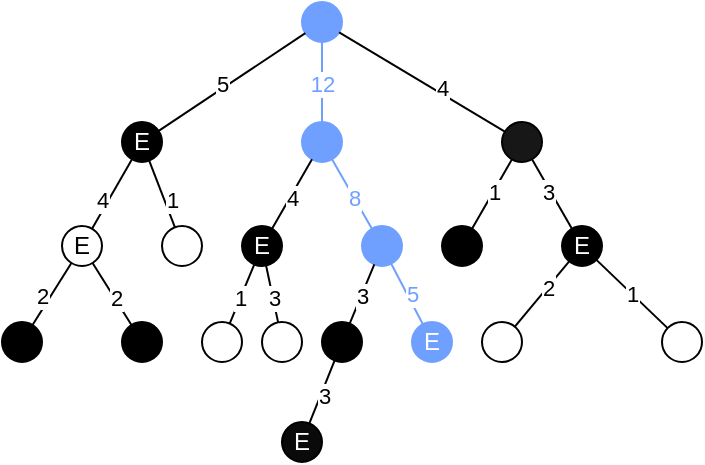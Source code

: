 <mxfile version="24.4.0" type="github">
  <diagram name="Page-1" id="wVEeZeIXeSMBTgkAD9_Y">
    <mxGraphModel dx="638" dy="340" grid="1" gridSize="10" guides="1" tooltips="1" connect="1" arrows="1" fold="1" page="1" pageScale="1" pageWidth="850" pageHeight="1100" math="0" shadow="0">
      <root>
        <mxCell id="0" />
        <mxCell id="1" parent="0" />
        <mxCell id="o2s6CwllAGiVQk2Gemuw-1" value="" style="ellipse;whiteSpace=wrap;html=1;aspect=fixed;strokeColor=#70A0FF;fillColor=#70A0FF;" vertex="1" parent="1">
          <mxGeometry x="360" y="270" width="20" height="20" as="geometry" />
        </mxCell>
        <mxCell id="o2s6CwllAGiVQk2Gemuw-2" value="" style="endArrow=none;html=1;rounded=0;strokeColor=#000000;" edge="1" parent="1" source="o2s6CwllAGiVQk2Gemuw-4" target="o2s6CwllAGiVQk2Gemuw-1">
          <mxGeometry width="50" height="50" relative="1" as="geometry">
            <mxPoint x="317" y="333" as="sourcePoint" />
            <mxPoint x="500" y="330" as="targetPoint" />
          </mxGeometry>
        </mxCell>
        <mxCell id="o2s6CwllAGiVQk2Gemuw-43" value="5" style="edgeLabel;html=1;align=center;verticalAlign=middle;resizable=0;points=[];" vertex="1" connectable="0" parent="o2s6CwllAGiVQk2Gemuw-2">
          <mxGeometry x="0.003" y="-1" relative="1" as="geometry">
            <mxPoint x="-6" as="offset" />
          </mxGeometry>
        </mxCell>
        <mxCell id="o2s6CwllAGiVQk2Gemuw-3" value="" style="endArrow=none;html=1;rounded=0;strokeColor=#000000;" edge="1" parent="1" source="o2s6CwllAGiVQk2Gemuw-5" target="o2s6CwllAGiVQk2Gemuw-1">
          <mxGeometry width="50" height="50" relative="1" as="geometry">
            <mxPoint x="410" y="370" as="sourcePoint" />
            <mxPoint x="420" y="280" as="targetPoint" />
          </mxGeometry>
        </mxCell>
        <mxCell id="o2s6CwllAGiVQk2Gemuw-45" value="4" style="edgeLabel;html=1;align=center;verticalAlign=middle;resizable=0;points=[];" vertex="1" connectable="0" parent="o2s6CwllAGiVQk2Gemuw-3">
          <mxGeometry x="-0.322" relative="1" as="geometry">
            <mxPoint x="-3" y="-5" as="offset" />
          </mxGeometry>
        </mxCell>
        <mxCell id="o2s6CwllAGiVQk2Gemuw-4" value="E" style="ellipse;whiteSpace=wrap;html=1;aspect=fixed;strokeColor=#000000;fillColor=#000000;fontColor=#FFFFFF;" vertex="1" parent="1">
          <mxGeometry x="270" y="330" width="20" height="20" as="geometry" />
        </mxCell>
        <mxCell id="o2s6CwllAGiVQk2Gemuw-5" value="&lt;div&gt;&lt;br&gt;&lt;/div&gt;" style="ellipse;whiteSpace=wrap;html=1;aspect=fixed;strokeColor=#000000;fillColor=#171717;" vertex="1" parent="1">
          <mxGeometry x="460.0" y="330" width="20" height="20" as="geometry" />
        </mxCell>
        <mxCell id="o2s6CwllAGiVQk2Gemuw-6" value="" style="endArrow=none;html=1;rounded=0;strokeColor=#70A0FF;endFill=0;" edge="1" parent="1" source="o2s6CwllAGiVQk2Gemuw-7" target="o2s6CwllAGiVQk2Gemuw-1">
          <mxGeometry width="50" height="50" relative="1" as="geometry">
            <mxPoint x="350" y="340" as="sourcePoint" />
            <mxPoint x="480" y="330" as="targetPoint" />
          </mxGeometry>
        </mxCell>
        <mxCell id="o2s6CwllAGiVQk2Gemuw-44" value="&lt;div&gt;12&lt;/div&gt;" style="edgeLabel;html=1;align=center;verticalAlign=middle;resizable=0;points=[];fontColor=#70A0FF;" vertex="1" connectable="0" parent="o2s6CwllAGiVQk2Gemuw-6">
          <mxGeometry x="0.133" y="1" relative="1" as="geometry">
            <mxPoint x="1" y="3" as="offset" />
          </mxGeometry>
        </mxCell>
        <mxCell id="o2s6CwllAGiVQk2Gemuw-7" value="" style="ellipse;whiteSpace=wrap;html=1;aspect=fixed;strokeColor=#70A0FF;fillColor=#70A0FF;" vertex="1" parent="1">
          <mxGeometry x="360" y="330" width="20" height="20" as="geometry" />
        </mxCell>
        <mxCell id="o2s6CwllAGiVQk2Gemuw-8" value="" style="endArrow=none;html=1;rounded=0;strokeColor=#000000;" edge="1" parent="1" source="o2s6CwllAGiVQk2Gemuw-9" target="o2s6CwllAGiVQk2Gemuw-4">
          <mxGeometry width="50" height="50" relative="1" as="geometry">
            <mxPoint x="267" y="385" as="sourcePoint" />
            <mxPoint x="294" y="350" as="targetPoint" />
          </mxGeometry>
        </mxCell>
        <mxCell id="o2s6CwllAGiVQk2Gemuw-46" value="&lt;div&gt;4&lt;/div&gt;" style="edgeLabel;html=1;align=center;verticalAlign=middle;resizable=0;points=[];" vertex="1" connectable="0" parent="o2s6CwllAGiVQk2Gemuw-8">
          <mxGeometry x="-0.09" relative="1" as="geometry">
            <mxPoint x="-4" y="1" as="offset" />
          </mxGeometry>
        </mxCell>
        <mxCell id="o2s6CwllAGiVQk2Gemuw-9" value="E" style="ellipse;whiteSpace=wrap;html=1;aspect=fixed;strokeColor=#000000;fillColor=#FFFFFF;" vertex="1" parent="1">
          <mxGeometry x="240" y="382" width="20" height="20" as="geometry" />
        </mxCell>
        <mxCell id="o2s6CwllAGiVQk2Gemuw-10" value="" style="endArrow=none;html=1;rounded=0;strokeColor=#000000;" edge="1" parent="1" source="o2s6CwllAGiVQk2Gemuw-11" target="o2s6CwllAGiVQk2Gemuw-4">
          <mxGeometry width="50" height="50" relative="1" as="geometry">
            <mxPoint x="310" y="392" as="sourcePoint" />
            <mxPoint x="360" y="390" as="targetPoint" />
          </mxGeometry>
        </mxCell>
        <mxCell id="o2s6CwllAGiVQk2Gemuw-47" value="1" style="edgeLabel;html=1;align=center;verticalAlign=middle;resizable=0;points=[];" vertex="1" connectable="0" parent="o2s6CwllAGiVQk2Gemuw-10">
          <mxGeometry x="-0.0" y="-1" relative="1" as="geometry">
            <mxPoint x="4" y="3" as="offset" />
          </mxGeometry>
        </mxCell>
        <mxCell id="o2s6CwllAGiVQk2Gemuw-11" value="" style="ellipse;whiteSpace=wrap;html=1;aspect=fixed;strokeColor=#000000;fillColor=#FFFFFF;" vertex="1" parent="1">
          <mxGeometry x="290" y="382" width="20" height="20" as="geometry" />
        </mxCell>
        <mxCell id="o2s6CwllAGiVQk2Gemuw-12" value="" style="endArrow=none;html=1;rounded=0;strokeColor=#000000;endFill=0;" edge="1" parent="1" source="o2s6CwllAGiVQk2Gemuw-13" target="o2s6CwllAGiVQk2Gemuw-7">
          <mxGeometry width="50" height="50" relative="1" as="geometry">
            <mxPoint x="350" y="392" as="sourcePoint" />
            <mxPoint x="320" y="360" as="targetPoint" />
          </mxGeometry>
        </mxCell>
        <mxCell id="o2s6CwllAGiVQk2Gemuw-51" value="&lt;div&gt;4&lt;/div&gt;" style="edgeLabel;html=1;align=center;verticalAlign=middle;resizable=0;points=[];" vertex="1" connectable="0" parent="o2s6CwllAGiVQk2Gemuw-12">
          <mxGeometry x="-0.08" y="-1" relative="1" as="geometry">
            <mxPoint as="offset" />
          </mxGeometry>
        </mxCell>
        <mxCell id="o2s6CwllAGiVQk2Gemuw-13" value="E" style="ellipse;whiteSpace=wrap;html=1;aspect=fixed;strokeColor=#000000;fillColor=#000000;fontColor=#FFFFFF;" vertex="1" parent="1">
          <mxGeometry x="330" y="382" width="20" height="20" as="geometry" />
        </mxCell>
        <mxCell id="o2s6CwllAGiVQk2Gemuw-14" value="" style="endArrow=none;html=1;rounded=0;strokeColor=#000000;startArrow=none;startFill=0;endFill=0;" edge="1" parent="1" source="o2s6CwllAGiVQk2Gemuw-15" target="o2s6CwllAGiVQk2Gemuw-13">
          <mxGeometry width="50" height="50" relative="1" as="geometry">
            <mxPoint x="317" y="450" as="sourcePoint" />
            <mxPoint x="353" y="402" as="targetPoint" />
          </mxGeometry>
        </mxCell>
        <mxCell id="o2s6CwllAGiVQk2Gemuw-61" value="1" style="edgeLabel;html=1;align=center;verticalAlign=middle;resizable=0;points=[];" vertex="1" connectable="0" parent="o2s6CwllAGiVQk2Gemuw-14">
          <mxGeometry x="-0.121" y="1" relative="1" as="geometry">
            <mxPoint as="offset" />
          </mxGeometry>
        </mxCell>
        <mxCell id="o2s6CwllAGiVQk2Gemuw-15" value="" style="ellipse;whiteSpace=wrap;html=1;aspect=fixed;strokeColor=#000000;" vertex="1" parent="1">
          <mxGeometry x="310" y="430" width="20" height="20" as="geometry" />
        </mxCell>
        <mxCell id="o2s6CwllAGiVQk2Gemuw-16" value="" style="endArrow=none;html=1;rounded=0;strokeColor=#000000;" edge="1" parent="1" source="o2s6CwllAGiVQk2Gemuw-17" target="o2s6CwllAGiVQk2Gemuw-5">
          <mxGeometry width="50" height="50" relative="1" as="geometry">
            <mxPoint x="393.18" y="447" as="sourcePoint" />
            <mxPoint x="398.18" y="391" as="targetPoint" />
          </mxGeometry>
        </mxCell>
        <mxCell id="o2s6CwllAGiVQk2Gemuw-65" value="1" style="edgeLabel;html=1;align=center;verticalAlign=middle;resizable=0;points=[];" vertex="1" connectable="0" parent="o2s6CwllAGiVQk2Gemuw-16">
          <mxGeometry x="0.052" relative="1" as="geometry">
            <mxPoint as="offset" />
          </mxGeometry>
        </mxCell>
        <mxCell id="o2s6CwllAGiVQk2Gemuw-17" value="" style="ellipse;whiteSpace=wrap;html=1;aspect=fixed;strokeColor=#000000;fillColor=#000000;" vertex="1" parent="1">
          <mxGeometry x="430.0" y="382" width="20" height="20" as="geometry" />
        </mxCell>
        <mxCell id="o2s6CwllAGiVQk2Gemuw-18" value="" style="endArrow=none;html=1;rounded=0;strokeColor=#000000;" edge="1" parent="1" source="o2s6CwllAGiVQk2Gemuw-19" target="o2s6CwllAGiVQk2Gemuw-5">
          <mxGeometry width="50" height="50" relative="1" as="geometry">
            <mxPoint x="473.18" y="370" as="sourcePoint" />
            <mxPoint x="429.18" y="348" as="targetPoint" />
          </mxGeometry>
        </mxCell>
        <mxCell id="o2s6CwllAGiVQk2Gemuw-67" value="3" style="edgeLabel;html=1;align=center;verticalAlign=middle;resizable=0;points=[];" vertex="1" connectable="0" parent="o2s6CwllAGiVQk2Gemuw-18">
          <mxGeometry x="0.099" y="1" relative="1" as="geometry">
            <mxPoint as="offset" />
          </mxGeometry>
        </mxCell>
        <mxCell id="o2s6CwllAGiVQk2Gemuw-19" value="E" style="ellipse;whiteSpace=wrap;html=1;aspect=fixed;strokeColor=#000000;fillColor=#000000;fontColor=#FFFFFF;" vertex="1" parent="1">
          <mxGeometry x="490.0" y="382" width="20" height="20" as="geometry" />
        </mxCell>
        <mxCell id="o2s6CwllAGiVQk2Gemuw-20" value="" style="endArrow=none;html=1;rounded=0;strokeColor=#000000;startArrow=none;startFill=0;endFill=0;" edge="1" parent="1" source="o2s6CwllAGiVQk2Gemuw-21" target="o2s6CwllAGiVQk2Gemuw-19">
          <mxGeometry width="50" height="50" relative="1" as="geometry">
            <mxPoint x="440.18" y="431" as="sourcePoint" />
            <mxPoint x="468.18" y="382" as="targetPoint" />
          </mxGeometry>
        </mxCell>
        <mxCell id="o2s6CwllAGiVQk2Gemuw-68" value="2" style="edgeLabel;html=1;align=center;verticalAlign=middle;resizable=0;points=[];" vertex="1" connectable="0" parent="o2s6CwllAGiVQk2Gemuw-20">
          <mxGeometry x="0.211" relative="1" as="geometry">
            <mxPoint as="offset" />
          </mxGeometry>
        </mxCell>
        <mxCell id="o2s6CwllAGiVQk2Gemuw-21" value="" style="ellipse;whiteSpace=wrap;html=1;aspect=fixed;strokeColor=#000000;" vertex="1" parent="1">
          <mxGeometry x="450.0" y="430" width="20" height="20" as="geometry" />
        </mxCell>
        <mxCell id="o2s6CwllAGiVQk2Gemuw-22" value="" style="endArrow=none;html=1;rounded=0;strokeColor=#000000;" edge="1" parent="1" source="o2s6CwllAGiVQk2Gemuw-23" target="o2s6CwllAGiVQk2Gemuw-19">
          <mxGeometry width="50" height="50" relative="1" as="geometry">
            <mxPoint x="473.18" y="438" as="sourcePoint" />
            <mxPoint x="478.18" y="382" as="targetPoint" />
          </mxGeometry>
        </mxCell>
        <mxCell id="o2s6CwllAGiVQk2Gemuw-69" value="1" style="edgeLabel;html=1;align=center;verticalAlign=middle;resizable=0;points=[];" vertex="1" connectable="0" parent="o2s6CwllAGiVQk2Gemuw-22">
          <mxGeometry x="0.0" relative="1" as="geometry">
            <mxPoint as="offset" />
          </mxGeometry>
        </mxCell>
        <mxCell id="o2s6CwllAGiVQk2Gemuw-23" value="" style="ellipse;whiteSpace=wrap;html=1;aspect=fixed;strokeColor=#000000;" vertex="1" parent="1">
          <mxGeometry x="540" y="430" width="20" height="20" as="geometry" />
        </mxCell>
        <mxCell id="o2s6CwllAGiVQk2Gemuw-24" value="" style="endArrow=none;html=1;rounded=0;strokeColor=#000000;startArrow=none;startFill=0;endFill=0;" edge="1" parent="1" source="o2s6CwllAGiVQk2Gemuw-25" target="o2s6CwllAGiVQk2Gemuw-9">
          <mxGeometry width="50" height="50" relative="1" as="geometry">
            <mxPoint x="270" y="400" as="sourcePoint" />
            <mxPoint x="436" y="389" as="targetPoint" />
          </mxGeometry>
        </mxCell>
        <mxCell id="o2s6CwllAGiVQk2Gemuw-48" value="2" style="edgeLabel;html=1;align=center;verticalAlign=middle;resizable=0;points=[];" vertex="1" connectable="0" parent="o2s6CwllAGiVQk2Gemuw-24">
          <mxGeometry x="-0.209" y="-2" relative="1" as="geometry">
            <mxPoint x="-5" y="-4" as="offset" />
          </mxGeometry>
        </mxCell>
        <mxCell id="o2s6CwllAGiVQk2Gemuw-25" value="" style="ellipse;whiteSpace=wrap;html=1;aspect=fixed;strokeColor=#000000;labelBackgroundColor=none;fillColor=#000000;" vertex="1" parent="1">
          <mxGeometry x="210" y="430" width="20" height="20" as="geometry" />
        </mxCell>
        <mxCell id="o2s6CwllAGiVQk2Gemuw-26" value="" style="endArrow=none;html=1;rounded=0;strokeColor=#000000;startArrow=none;startFill=0;endFill=0;" edge="1" parent="1" source="o2s6CwllAGiVQk2Gemuw-27" target="o2s6CwllAGiVQk2Gemuw-9">
          <mxGeometry width="50" height="50" relative="1" as="geometry">
            <mxPoint x="280" y="400" as="sourcePoint" />
            <mxPoint x="275" y="391" as="targetPoint" />
          </mxGeometry>
        </mxCell>
        <mxCell id="o2s6CwllAGiVQk2Gemuw-49" value="2" style="edgeLabel;html=1;align=center;verticalAlign=middle;resizable=0;points=[];" vertex="1" connectable="0" parent="o2s6CwllAGiVQk2Gemuw-26">
          <mxGeometry x="-0.12" y="-1" relative="1" as="geometry">
            <mxPoint as="offset" />
          </mxGeometry>
        </mxCell>
        <mxCell id="o2s6CwllAGiVQk2Gemuw-27" value="" style="ellipse;whiteSpace=wrap;html=1;aspect=fixed;strokeColor=#000000;fillColor=#000000;" vertex="1" parent="1">
          <mxGeometry x="270" y="430" width="20" height="20" as="geometry" />
        </mxCell>
        <mxCell id="o2s6CwllAGiVQk2Gemuw-28" value="" style="endArrow=none;html=1;rounded=0;strokeColor=#70A0FF;endFill=0;" edge="1" parent="1" source="o2s6CwllAGiVQk2Gemuw-29" target="o2s6CwllAGiVQk2Gemuw-7">
          <mxGeometry width="50" height="50" relative="1" as="geometry">
            <mxPoint x="360" y="402" as="sourcePoint" />
            <mxPoint x="375" y="358" as="targetPoint" />
          </mxGeometry>
        </mxCell>
        <mxCell id="o2s6CwllAGiVQk2Gemuw-52" value="8" style="edgeLabel;html=1;align=center;verticalAlign=middle;resizable=0;points=[];fontColor=#70A0FF;" vertex="1" connectable="0" parent="o2s6CwllAGiVQk2Gemuw-28">
          <mxGeometry x="-0.103" relative="1" as="geometry">
            <mxPoint as="offset" />
          </mxGeometry>
        </mxCell>
        <mxCell id="o2s6CwllAGiVQk2Gemuw-29" value="" style="ellipse;whiteSpace=wrap;html=1;aspect=fixed;strokeColor=#70A0FF;fillColor=#70A0FF;" vertex="1" parent="1">
          <mxGeometry x="390" y="382" width="20" height="20" as="geometry" />
        </mxCell>
        <mxCell id="o2s6CwllAGiVQk2Gemuw-30" value="" style="endArrow=none;html=1;rounded=0;strokeColor=#000000;startArrow=none;startFill=0;endFill=0;" edge="1" parent="1" source="o2s6CwllAGiVQk2Gemuw-31" target="o2s6CwllAGiVQk2Gemuw-29">
          <mxGeometry width="50" height="50" relative="1" as="geometry">
            <mxPoint x="327" y="460" as="sourcePoint" />
            <mxPoint x="363" y="412" as="targetPoint" />
          </mxGeometry>
        </mxCell>
        <mxCell id="o2s6CwllAGiVQk2Gemuw-55" value="3" style="edgeLabel;html=1;align=center;verticalAlign=middle;resizable=0;points=[];" vertex="1" connectable="0" parent="o2s6CwllAGiVQk2Gemuw-30">
          <mxGeometry x="0.021" y="-2" relative="1" as="geometry">
            <mxPoint x="-2" as="offset" />
          </mxGeometry>
        </mxCell>
        <mxCell id="o2s6CwllAGiVQk2Gemuw-31" value="" style="ellipse;whiteSpace=wrap;html=1;aspect=fixed;strokeColor=#000000;fillColor=#000000;fontColor=#FFFFFF;" vertex="1" parent="1">
          <mxGeometry x="370" y="430" width="20" height="20" as="geometry" />
        </mxCell>
        <mxCell id="o2s6CwllAGiVQk2Gemuw-32" value="" style="endArrow=none;html=1;rounded=0;strokeColor=#70A0FF;" edge="1" parent="1" source="o2s6CwllAGiVQk2Gemuw-33" target="o2s6CwllAGiVQk2Gemuw-29">
          <mxGeometry width="50" height="50" relative="1" as="geometry">
            <mxPoint x="360" y="467" as="sourcePoint" />
            <mxPoint x="370" y="415" as="targetPoint" />
          </mxGeometry>
        </mxCell>
        <mxCell id="o2s6CwllAGiVQk2Gemuw-54" value="5" style="edgeLabel;html=1;align=center;verticalAlign=middle;resizable=0;points=[];fontColor=#70A0FF;" vertex="1" connectable="0" parent="o2s6CwllAGiVQk2Gemuw-32">
          <mxGeometry x="-0.059" y="-2" relative="1" as="geometry">
            <mxPoint as="offset" />
          </mxGeometry>
        </mxCell>
        <mxCell id="o2s6CwllAGiVQk2Gemuw-33" value="&lt;font color=&quot;#ffffff&quot;&gt;E&lt;/font&gt;" style="ellipse;whiteSpace=wrap;html=1;aspect=fixed;strokeColor=#70A0FF;fillColor=#70A0FF;" vertex="1" parent="1">
          <mxGeometry x="415" y="430" width="20" height="20" as="geometry" />
        </mxCell>
        <mxCell id="o2s6CwllAGiVQk2Gemuw-36" value="" style="endArrow=none;html=1;rounded=0;strokeColor=#000000;startArrow=none;startFill=0;endFill=0;" edge="1" parent="1" source="o2s6CwllAGiVQk2Gemuw-38" target="o2s6CwllAGiVQk2Gemuw-31">
          <mxGeometry width="50" height="50" relative="1" as="geometry">
            <mxPoint x="385.451" y="460.094" as="sourcePoint" />
            <mxPoint x="402.5" y="449" as="targetPoint" />
          </mxGeometry>
        </mxCell>
        <mxCell id="o2s6CwllAGiVQk2Gemuw-56" value="3" style="edgeLabel;html=1;align=center;verticalAlign=middle;resizable=0;points=[];" vertex="1" connectable="0" parent="o2s6CwllAGiVQk2Gemuw-36">
          <mxGeometry x="-0.083" y="-1" relative="1" as="geometry">
            <mxPoint as="offset" />
          </mxGeometry>
        </mxCell>
        <mxCell id="o2s6CwllAGiVQk2Gemuw-38" value="&lt;font color=&quot;#ffffff&quot;&gt;E&lt;/font&gt;" style="ellipse;whiteSpace=wrap;html=1;aspect=fixed;strokeColor=#000000;fillColor=#0A0A0A;" vertex="1" parent="1">
          <mxGeometry x="350" y="480" width="20" height="20" as="geometry" />
        </mxCell>
        <mxCell id="o2s6CwllAGiVQk2Gemuw-59" value="" style="endArrow=none;html=1;rounded=0;strokeColor=#000000;startArrow=none;startFill=0;endFill=0;" edge="1" parent="1" source="o2s6CwllAGiVQk2Gemuw-60" target="o2s6CwllAGiVQk2Gemuw-13">
          <mxGeometry width="50" height="50" relative="1" as="geometry">
            <mxPoint x="350" y="430" as="sourcePoint" />
            <mxPoint x="346" y="419" as="targetPoint" />
          </mxGeometry>
        </mxCell>
        <mxCell id="o2s6CwllAGiVQk2Gemuw-64" value="3" style="edgeLabel;html=1;align=center;verticalAlign=middle;resizable=0;points=[];" vertex="1" connectable="0" parent="o2s6CwllAGiVQk2Gemuw-59">
          <mxGeometry x="-0.093" relative="1" as="geometry">
            <mxPoint as="offset" />
          </mxGeometry>
        </mxCell>
        <mxCell id="o2s6CwllAGiVQk2Gemuw-60" value="" style="ellipse;whiteSpace=wrap;html=1;aspect=fixed;strokeColor=#000000;" vertex="1" parent="1">
          <mxGeometry x="340" y="430" width="20" height="20" as="geometry" />
        </mxCell>
      </root>
    </mxGraphModel>
  </diagram>
</mxfile>
